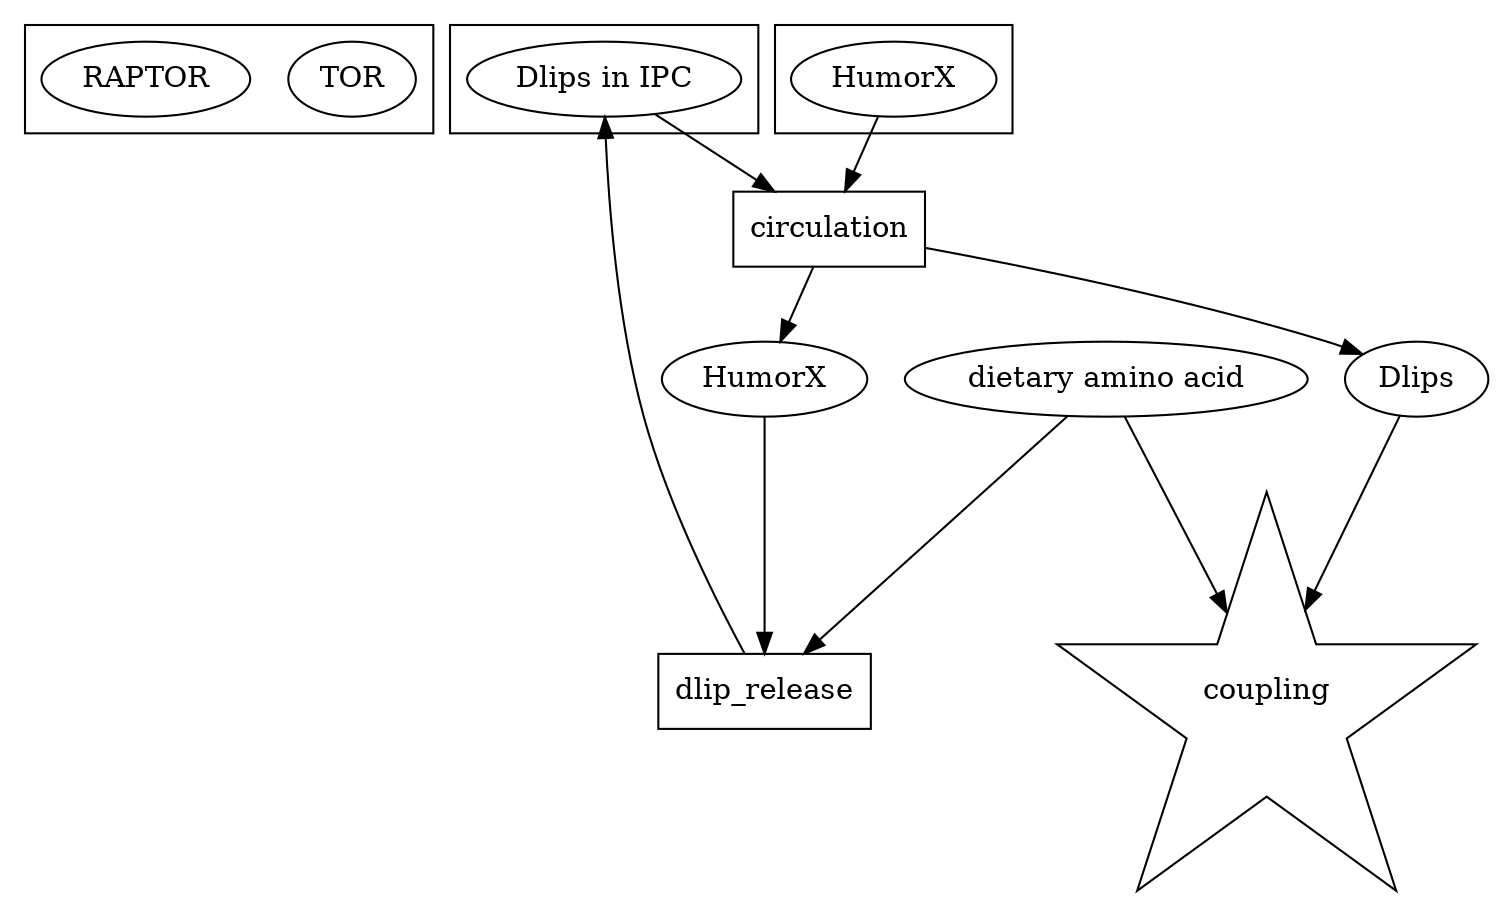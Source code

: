digraph summary {

    concentrate = true;

    //insuling_like_peptides [ label = "ILP" ];

    subgraph cluster_tor_raptor {
        tor [ label = TOR ];
        raptor [ label = RAPTOR ];
    }

    subgraph cluster_fatbody {
        humoral_signal [ label = "HumorX" ];
    };

    subgraph cluster_brain {
        dlips_ipc [ label = "Dlips in IPC" ];
    };

    nutrition [ label = "dietary amino acid" ];

    humorx_ [ label = HumorX ];

    coupling [ shape = star ];

    dlips [ label = Dlips ];

    dlips, nutrition -> coupling;

    dlip_release [ shape = rect ];
    dlip_release -> dlips_ipc;
    nutrition -> dlip_release;


    circulation [ shape = rect ];
    dlips_ipc -> circulation -> dlips ;
    humoral_signal -> circulation -> humorx_;

    // Dlip secretion
    humorx_ -> dlip_release;

}
